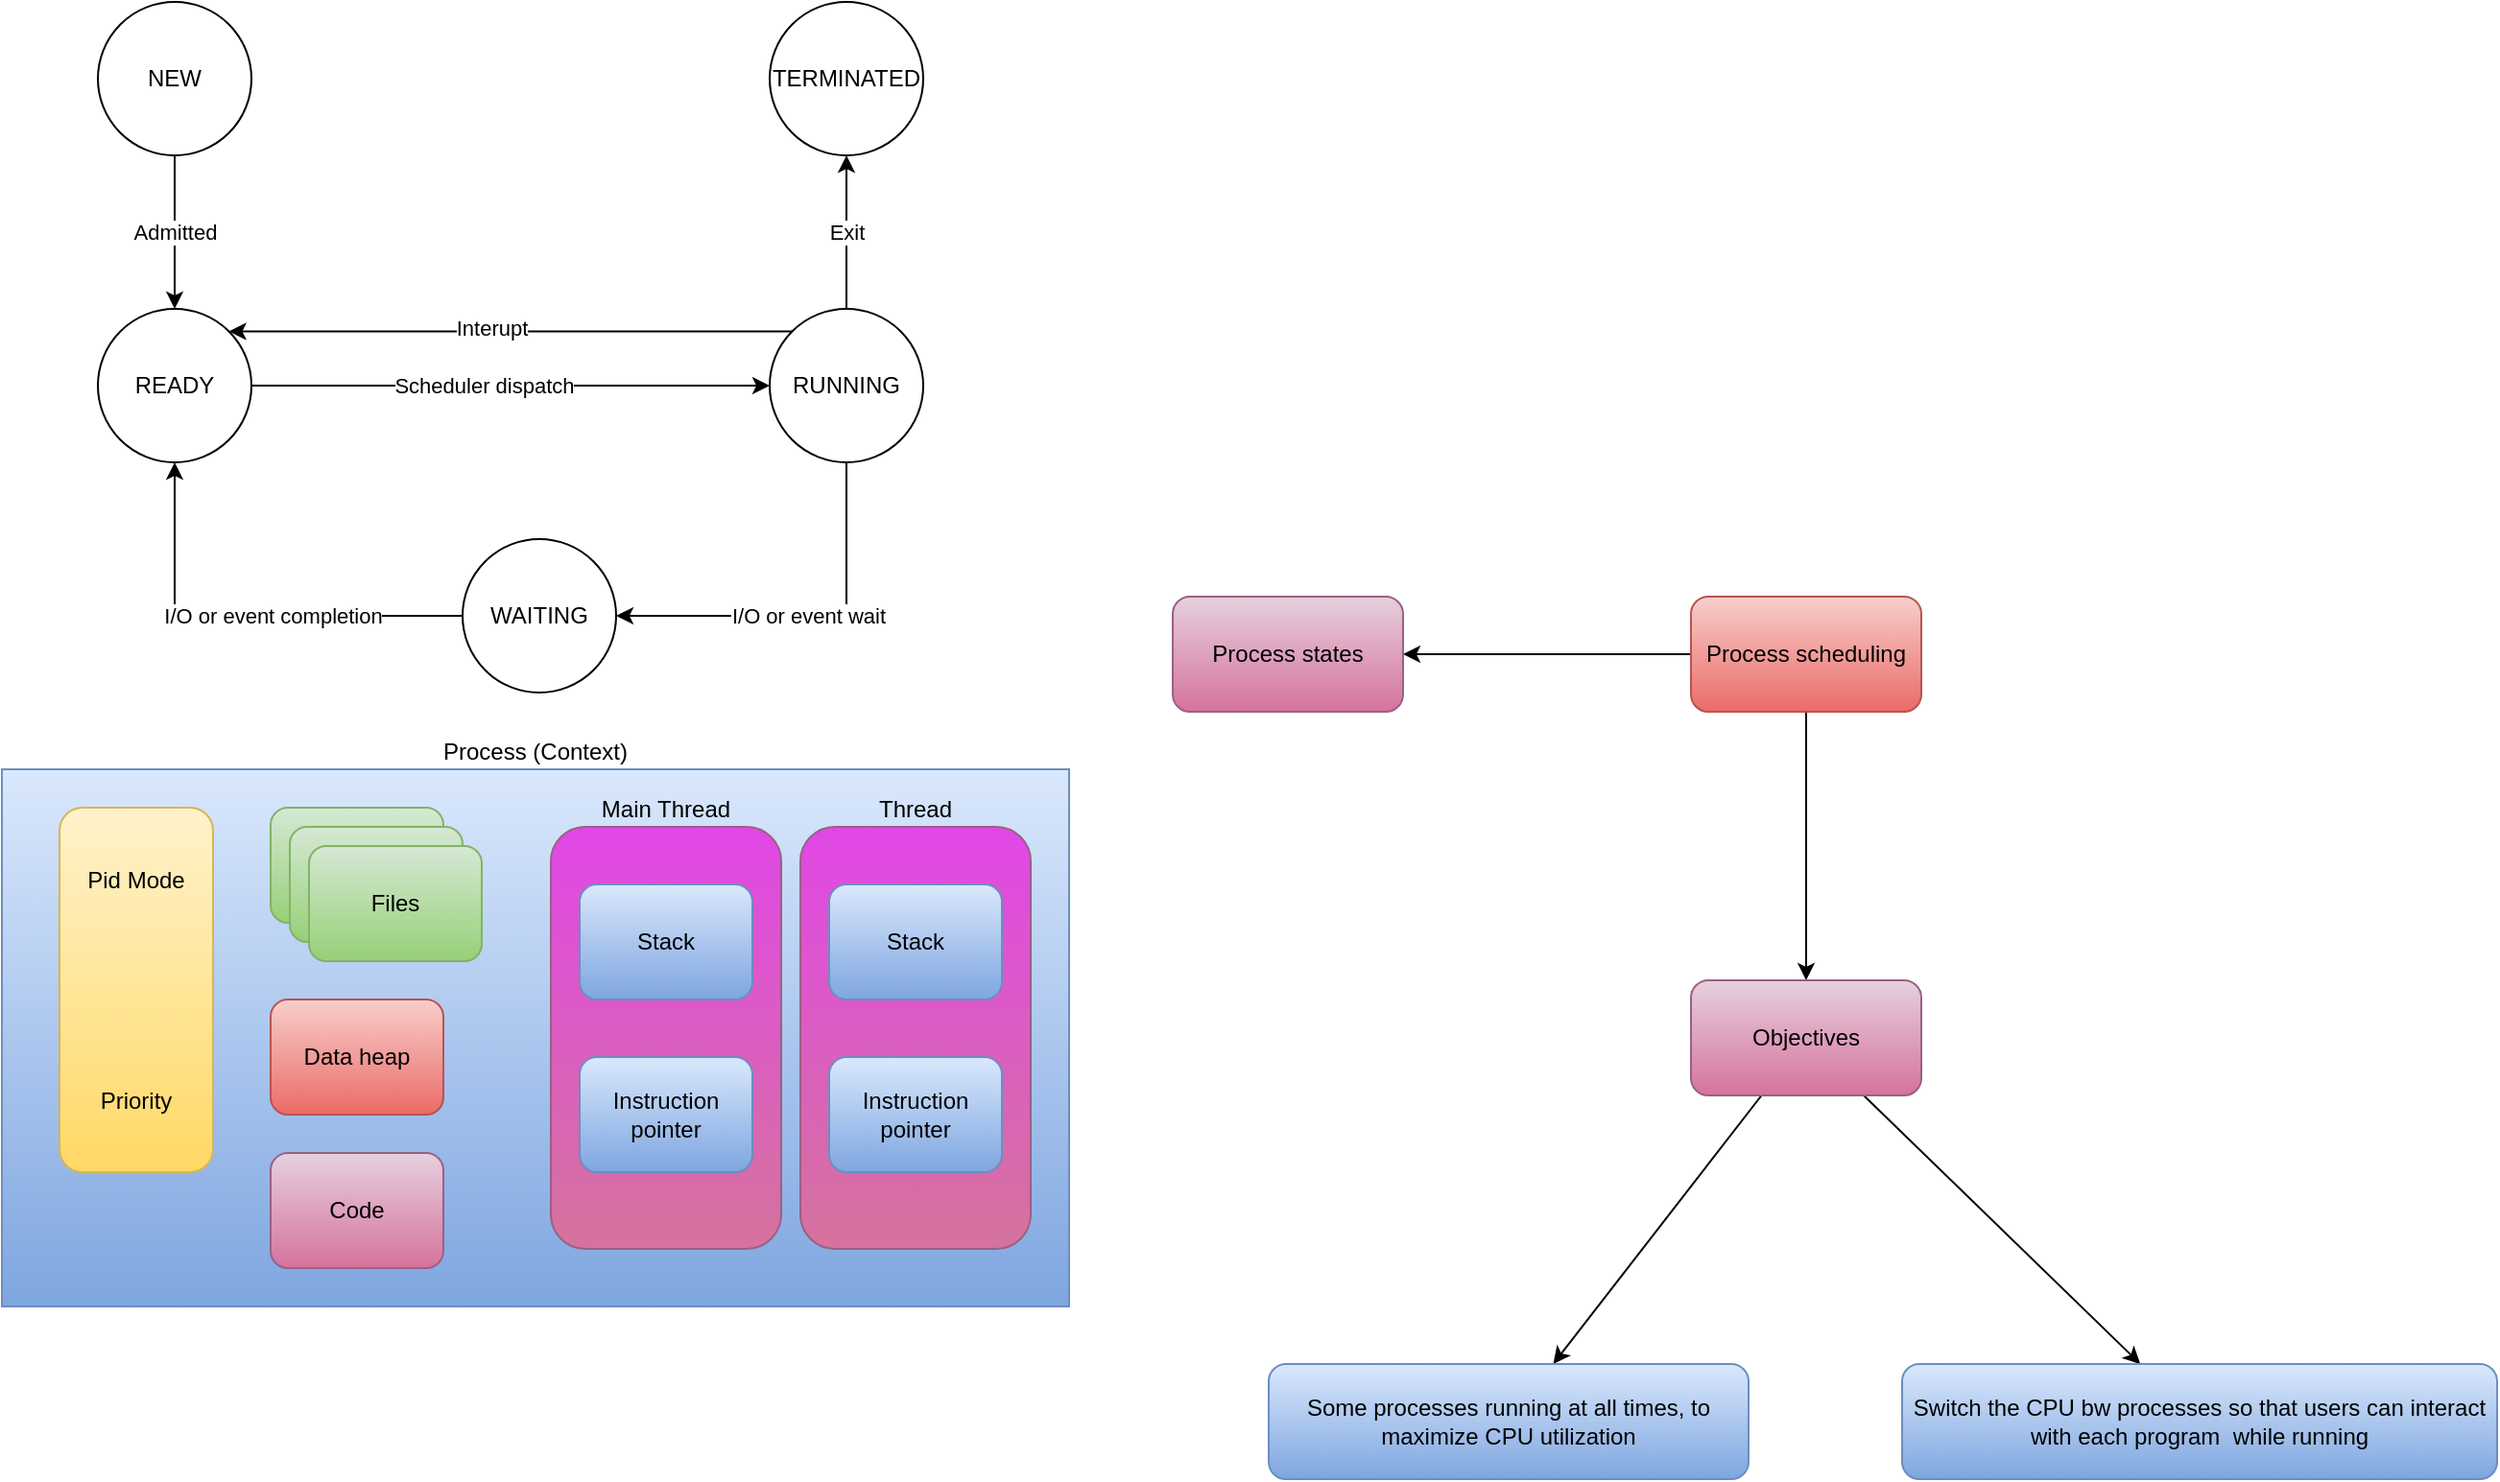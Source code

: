<mxfile version="15.6.8" type="github">
  <diagram id="YjP2luyD3A1gga2x-_5z" name="Page-1">
    <mxGraphModel dx="3009" dy="1942" grid="1" gridSize="10" guides="1" tooltips="1" connect="1" arrows="1" fold="1" page="1" pageScale="1" pageWidth="827" pageHeight="1169" math="0" shadow="0">
      <root>
        <mxCell id="0" />
        <mxCell id="1" parent="0" />
        <mxCell id="qBSy8Zu0NFItvnrf-ppq-13" value="Admitted" style="edgeStyle=orthogonalEdgeStyle;rounded=0;orthogonalLoop=1;jettySize=auto;html=1;entryX=0.5;entryY=0;entryDx=0;entryDy=0;" edge="1" parent="1" source="qBSy8Zu0NFItvnrf-ppq-14" target="qBSy8Zu0NFItvnrf-ppq-17">
          <mxGeometry relative="1" as="geometry" />
        </mxCell>
        <mxCell id="qBSy8Zu0NFItvnrf-ppq-14" value="NEW" style="ellipse;whiteSpace=wrap;html=1;aspect=fixed;" vertex="1" parent="1">
          <mxGeometry x="-980" y="-1000" width="80" height="80" as="geometry" />
        </mxCell>
        <mxCell id="qBSy8Zu0NFItvnrf-ppq-15" style="edgeStyle=orthogonalEdgeStyle;rounded=0;orthogonalLoop=1;jettySize=auto;html=1;" edge="1" parent="1" source="qBSy8Zu0NFItvnrf-ppq-17" target="qBSy8Zu0NFItvnrf-ppq-25">
          <mxGeometry relative="1" as="geometry" />
        </mxCell>
        <mxCell id="qBSy8Zu0NFItvnrf-ppq-16" value="Scheduler dispatch" style="edgeLabel;html=1;align=center;verticalAlign=middle;resizable=0;points=[];" vertex="1" connectable="0" parent="qBSy8Zu0NFItvnrf-ppq-15">
          <mxGeometry x="-0.109" relative="1" as="geometry">
            <mxPoint as="offset" />
          </mxGeometry>
        </mxCell>
        <mxCell id="qBSy8Zu0NFItvnrf-ppq-17" value="READY" style="ellipse;whiteSpace=wrap;html=1;aspect=fixed;" vertex="1" parent="1">
          <mxGeometry x="-980" y="-840" width="80" height="80" as="geometry" />
        </mxCell>
        <mxCell id="qBSy8Zu0NFItvnrf-ppq-18" style="edgeStyle=orthogonalEdgeStyle;rounded=0;orthogonalLoop=1;jettySize=auto;html=1;entryX=0.5;entryY=1;entryDx=0;entryDy=0;" edge="1" parent="1" source="qBSy8Zu0NFItvnrf-ppq-20" target="qBSy8Zu0NFItvnrf-ppq-17">
          <mxGeometry relative="1" as="geometry" />
        </mxCell>
        <mxCell id="qBSy8Zu0NFItvnrf-ppq-19" value="I/O or event completion" style="edgeLabel;html=1;align=center;verticalAlign=middle;resizable=0;points=[];" vertex="1" connectable="0" parent="qBSy8Zu0NFItvnrf-ppq-18">
          <mxGeometry x="-0.141" relative="1" as="geometry">
            <mxPoint as="offset" />
          </mxGeometry>
        </mxCell>
        <mxCell id="qBSy8Zu0NFItvnrf-ppq-20" value="WAITING" style="ellipse;whiteSpace=wrap;html=1;aspect=fixed;" vertex="1" parent="1">
          <mxGeometry x="-790" y="-720" width="80" height="80" as="geometry" />
        </mxCell>
        <mxCell id="qBSy8Zu0NFItvnrf-ppq-21" value="Exit" style="edgeStyle=orthogonalEdgeStyle;rounded=0;orthogonalLoop=1;jettySize=auto;html=1;entryX=0.5;entryY=1;entryDx=0;entryDy=0;" edge="1" parent="1" source="qBSy8Zu0NFItvnrf-ppq-25" target="qBSy8Zu0NFItvnrf-ppq-26">
          <mxGeometry relative="1" as="geometry" />
        </mxCell>
        <mxCell id="qBSy8Zu0NFItvnrf-ppq-22" style="edgeStyle=orthogonalEdgeStyle;rounded=0;orthogonalLoop=1;jettySize=auto;html=1;exitX=0;exitY=0;exitDx=0;exitDy=0;entryX=1;entryY=0;entryDx=0;entryDy=0;" edge="1" parent="1" source="qBSy8Zu0NFItvnrf-ppq-25" target="qBSy8Zu0NFItvnrf-ppq-17">
          <mxGeometry relative="1" as="geometry" />
        </mxCell>
        <mxCell id="qBSy8Zu0NFItvnrf-ppq-23" value="Interupt" style="edgeLabel;html=1;align=center;verticalAlign=middle;resizable=0;points=[];" vertex="1" connectable="0" parent="qBSy8Zu0NFItvnrf-ppq-22">
          <mxGeometry x="0.066" y="-2" relative="1" as="geometry">
            <mxPoint as="offset" />
          </mxGeometry>
        </mxCell>
        <mxCell id="qBSy8Zu0NFItvnrf-ppq-24" value="I/O or event wait" style="edgeStyle=orthogonalEdgeStyle;rounded=0;orthogonalLoop=1;jettySize=auto;html=1;entryX=1;entryY=0.5;entryDx=0;entryDy=0;" edge="1" parent="1" source="qBSy8Zu0NFItvnrf-ppq-25" target="qBSy8Zu0NFItvnrf-ppq-20">
          <mxGeometry relative="1" as="geometry">
            <Array as="points">
              <mxPoint x="-590" y="-680" />
            </Array>
          </mxGeometry>
        </mxCell>
        <mxCell id="qBSy8Zu0NFItvnrf-ppq-25" value="RUNNING" style="ellipse;whiteSpace=wrap;html=1;aspect=fixed;" vertex="1" parent="1">
          <mxGeometry x="-630" y="-840" width="80" height="80" as="geometry" />
        </mxCell>
        <mxCell id="qBSy8Zu0NFItvnrf-ppq-26" value="TERMINATED" style="ellipse;whiteSpace=wrap;html=1;aspect=fixed;" vertex="1" parent="1">
          <mxGeometry x="-630" y="-1000" width="80" height="80" as="geometry" />
        </mxCell>
        <mxCell id="qBSy8Zu0NFItvnrf-ppq-27" value="Process (Context)" style="rounded=0;whiteSpace=wrap;html=1;gradientColor=#7ea6e0;fillColor=#dae8fc;strokeColor=#6c8ebf;labelPosition=center;verticalLabelPosition=top;align=center;verticalAlign=bottom;textDirection=ltr;arcSize=0;" vertex="1" parent="1">
          <mxGeometry x="-1030" y="-600" width="556" height="280" as="geometry" />
        </mxCell>
        <mxCell id="qBSy8Zu0NFItvnrf-ppq-28" value="Pid Mode&lt;br&gt;&lt;br&gt;&lt;br&gt;&lt;br&gt;&lt;br&gt;&lt;br&gt;&lt;br&gt;&lt;br&gt;Priority" style="rounded=1;whiteSpace=wrap;html=1;gradientColor=#ffd966;fillColor=#fff2cc;strokeColor=#d6b656;" vertex="1" parent="1">
          <mxGeometry x="-1000" y="-580" width="80" height="190" as="geometry" />
        </mxCell>
        <mxCell id="qBSy8Zu0NFItvnrf-ppq-29" value="Files" style="rounded=1;whiteSpace=wrap;html=1;gradientColor=#97d077;fillColor=#d5e8d4;strokeColor=#82b366;" vertex="1" parent="1">
          <mxGeometry x="-890" y="-580" width="90" height="60" as="geometry" />
        </mxCell>
        <mxCell id="qBSy8Zu0NFItvnrf-ppq-30" value="Files" style="rounded=1;whiteSpace=wrap;html=1;gradientColor=#97d077;fillColor=#d5e8d4;strokeColor=#82b366;" vertex="1" parent="1">
          <mxGeometry x="-880" y="-570" width="90" height="60" as="geometry" />
        </mxCell>
        <mxCell id="qBSy8Zu0NFItvnrf-ppq-31" value="Files" style="rounded=1;whiteSpace=wrap;html=1;gradientColor=#97d077;fillColor=#d5e8d4;strokeColor=#82b366;" vertex="1" parent="1">
          <mxGeometry x="-870" y="-560" width="90" height="60" as="geometry" />
        </mxCell>
        <mxCell id="qBSy8Zu0NFItvnrf-ppq-32" value="Data heap" style="rounded=1;whiteSpace=wrap;html=1;gradientColor=#ea6b66;fillColor=#f8cecc;strokeColor=#b85450;" vertex="1" parent="1">
          <mxGeometry x="-890" y="-480" width="90" height="60" as="geometry" />
        </mxCell>
        <mxCell id="qBSy8Zu0NFItvnrf-ppq-33" value="Code" style="rounded=1;whiteSpace=wrap;html=1;gradientColor=#d5739d;fillColor=#e6d0de;strokeColor=#996185;" vertex="1" parent="1">
          <mxGeometry x="-890" y="-400" width="90" height="60" as="geometry" />
        </mxCell>
        <mxCell id="qBSy8Zu0NFItvnrf-ppq-34" value="Main Thread" style="rounded=1;whiteSpace=wrap;html=1;gradientColor=#d5739d;fillColor=#E147E6;strokeColor=#996185;labelPosition=center;verticalLabelPosition=top;align=center;verticalAlign=bottom;" vertex="1" parent="1">
          <mxGeometry x="-744" y="-570" width="120" height="220" as="geometry" />
        </mxCell>
        <mxCell id="qBSy8Zu0NFItvnrf-ppq-35" value="Stack" style="rounded=1;whiteSpace=wrap;html=1;gradientColor=#7ea6e0;fillColor=#dae8fc;strokeColor=#6c8ebf;" vertex="1" parent="1">
          <mxGeometry x="-729" y="-540" width="90" height="60" as="geometry" />
        </mxCell>
        <mxCell id="qBSy8Zu0NFItvnrf-ppq-36" value="Instruction pointer" style="rounded=1;whiteSpace=wrap;html=1;gradientColor=#7ea6e0;fillColor=#dae8fc;strokeColor=#6c8ebf;" vertex="1" parent="1">
          <mxGeometry x="-729" y="-450" width="90" height="60" as="geometry" />
        </mxCell>
        <mxCell id="qBSy8Zu0NFItvnrf-ppq-37" value="Thread" style="rounded=1;whiteSpace=wrap;html=1;gradientColor=#d5739d;fillColor=#E147E6;strokeColor=#996185;labelPosition=center;verticalLabelPosition=top;align=center;verticalAlign=bottom;" vertex="1" parent="1">
          <mxGeometry x="-614" y="-570" width="120" height="220" as="geometry" />
        </mxCell>
        <mxCell id="qBSy8Zu0NFItvnrf-ppq-38" value="Stack" style="rounded=1;whiteSpace=wrap;html=1;gradientColor=#7ea6e0;fillColor=#dae8fc;strokeColor=#6c8ebf;" vertex="1" parent="1">
          <mxGeometry x="-599" y="-540" width="90" height="60" as="geometry" />
        </mxCell>
        <mxCell id="qBSy8Zu0NFItvnrf-ppq-39" value="Instruction pointer" style="rounded=1;whiteSpace=wrap;html=1;gradientColor=#7ea6e0;fillColor=#dae8fc;strokeColor=#6c8ebf;" vertex="1" parent="1">
          <mxGeometry x="-599" y="-450" width="90" height="60" as="geometry" />
        </mxCell>
        <mxCell id="qBSy8Zu0NFItvnrf-ppq-42" value="" style="rounded=0;orthogonalLoop=1;jettySize=auto;html=1;" edge="1" parent="1" source="qBSy8Zu0NFItvnrf-ppq-40" target="qBSy8Zu0NFItvnrf-ppq-41">
          <mxGeometry relative="1" as="geometry" />
        </mxCell>
        <mxCell id="qBSy8Zu0NFItvnrf-ppq-49" value="" style="edgeStyle=none;rounded=0;orthogonalLoop=1;jettySize=auto;html=1;" edge="1" parent="1" source="qBSy8Zu0NFItvnrf-ppq-40" target="qBSy8Zu0NFItvnrf-ppq-48">
          <mxGeometry relative="1" as="geometry" />
        </mxCell>
        <mxCell id="qBSy8Zu0NFItvnrf-ppq-40" value="Process scheduling" style="rounded=1;whiteSpace=wrap;html=1;fillColor=#f8cecc;strokeColor=#b85450;gradientColor=#ea6b66;" vertex="1" parent="1">
          <mxGeometry x="-150" y="-690" width="120" height="60" as="geometry" />
        </mxCell>
        <mxCell id="qBSy8Zu0NFItvnrf-ppq-44" value="" style="edgeStyle=none;rounded=0;orthogonalLoop=1;jettySize=auto;html=1;" edge="1" parent="1" source="qBSy8Zu0NFItvnrf-ppq-41" target="qBSy8Zu0NFItvnrf-ppq-43">
          <mxGeometry relative="1" as="geometry" />
        </mxCell>
        <mxCell id="qBSy8Zu0NFItvnrf-ppq-47" style="edgeStyle=none;rounded=0;orthogonalLoop=1;jettySize=auto;html=1;exitX=0.75;exitY=1;exitDx=0;exitDy=0;" edge="1" parent="1" source="qBSy8Zu0NFItvnrf-ppq-41" target="qBSy8Zu0NFItvnrf-ppq-46">
          <mxGeometry relative="1" as="geometry" />
        </mxCell>
        <mxCell id="qBSy8Zu0NFItvnrf-ppq-41" value="Objectives" style="rounded=1;whiteSpace=wrap;html=1;fillColor=#e6d0de;strokeColor=#996185;gradientColor=#d5739d;" vertex="1" parent="1">
          <mxGeometry x="-150" y="-490" width="120" height="60" as="geometry" />
        </mxCell>
        <mxCell id="qBSy8Zu0NFItvnrf-ppq-43" value="Some processes running at all times, to maximize CPU utilization" style="rounded=1;whiteSpace=wrap;html=1;fillColor=#dae8fc;strokeColor=#6c8ebf;gradientColor=#7ea6e0;" vertex="1" parent="1">
          <mxGeometry x="-370" y="-290" width="250" height="60" as="geometry" />
        </mxCell>
        <mxCell id="qBSy8Zu0NFItvnrf-ppq-46" value="Switch the CPU bw processes so that users can interact with each program&amp;nbsp; while running" style="rounded=1;whiteSpace=wrap;html=1;fillColor=#dae8fc;strokeColor=#6c8ebf;gradientColor=#7ea6e0;" vertex="1" parent="1">
          <mxGeometry x="-40" y="-290" width="310" height="60" as="geometry" />
        </mxCell>
        <mxCell id="qBSy8Zu0NFItvnrf-ppq-48" value="Process states" style="rounded=1;whiteSpace=wrap;html=1;fillColor=#e6d0de;strokeColor=#996185;gradientColor=#d5739d;" vertex="1" parent="1">
          <mxGeometry x="-420" y="-690" width="120" height="60" as="geometry" />
        </mxCell>
      </root>
    </mxGraphModel>
  </diagram>
</mxfile>
